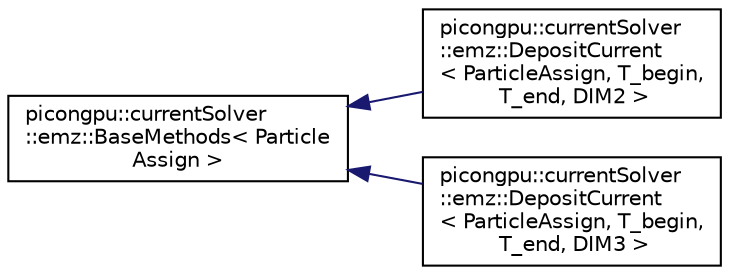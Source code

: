 digraph "Graphical Class Hierarchy"
{
 // LATEX_PDF_SIZE
  edge [fontname="Helvetica",fontsize="10",labelfontname="Helvetica",labelfontsize="10"];
  node [fontname="Helvetica",fontsize="10",shape=record];
  rankdir="LR";
  Node0 [label="picongpu::currentSolver\l::emz::BaseMethods\< Particle\lAssign \>",height=0.2,width=0.4,color="black", fillcolor="white", style="filled",URL="$structpicongpu_1_1current_solver_1_1emz_1_1_base_methods.html",tooltip=" "];
  Node0 -> Node1 [dir="back",color="midnightblue",fontsize="10",style="solid",fontname="Helvetica"];
  Node1 [label="picongpu::currentSolver\l::emz::DepositCurrent\l\< ParticleAssign, T_begin,\l T_end, DIM2 \>",height=0.2,width=0.4,color="black", fillcolor="white", style="filled",URL="$structpicongpu_1_1current_solver_1_1emz_1_1_deposit_current_3_01_particle_assign_00_01_t__begin_00_01_t__end_00_01_d_i_m2_01_4.html",tooltip=" "];
  Node0 -> Node2 [dir="back",color="midnightblue",fontsize="10",style="solid",fontname="Helvetica"];
  Node2 [label="picongpu::currentSolver\l::emz::DepositCurrent\l\< ParticleAssign, T_begin,\l T_end, DIM3 \>",height=0.2,width=0.4,color="black", fillcolor="white", style="filled",URL="$structpicongpu_1_1current_solver_1_1emz_1_1_deposit_current_3_01_particle_assign_00_01_t__begin_00_01_t__end_00_01_d_i_m3_01_4.html",tooltip=" "];
}
